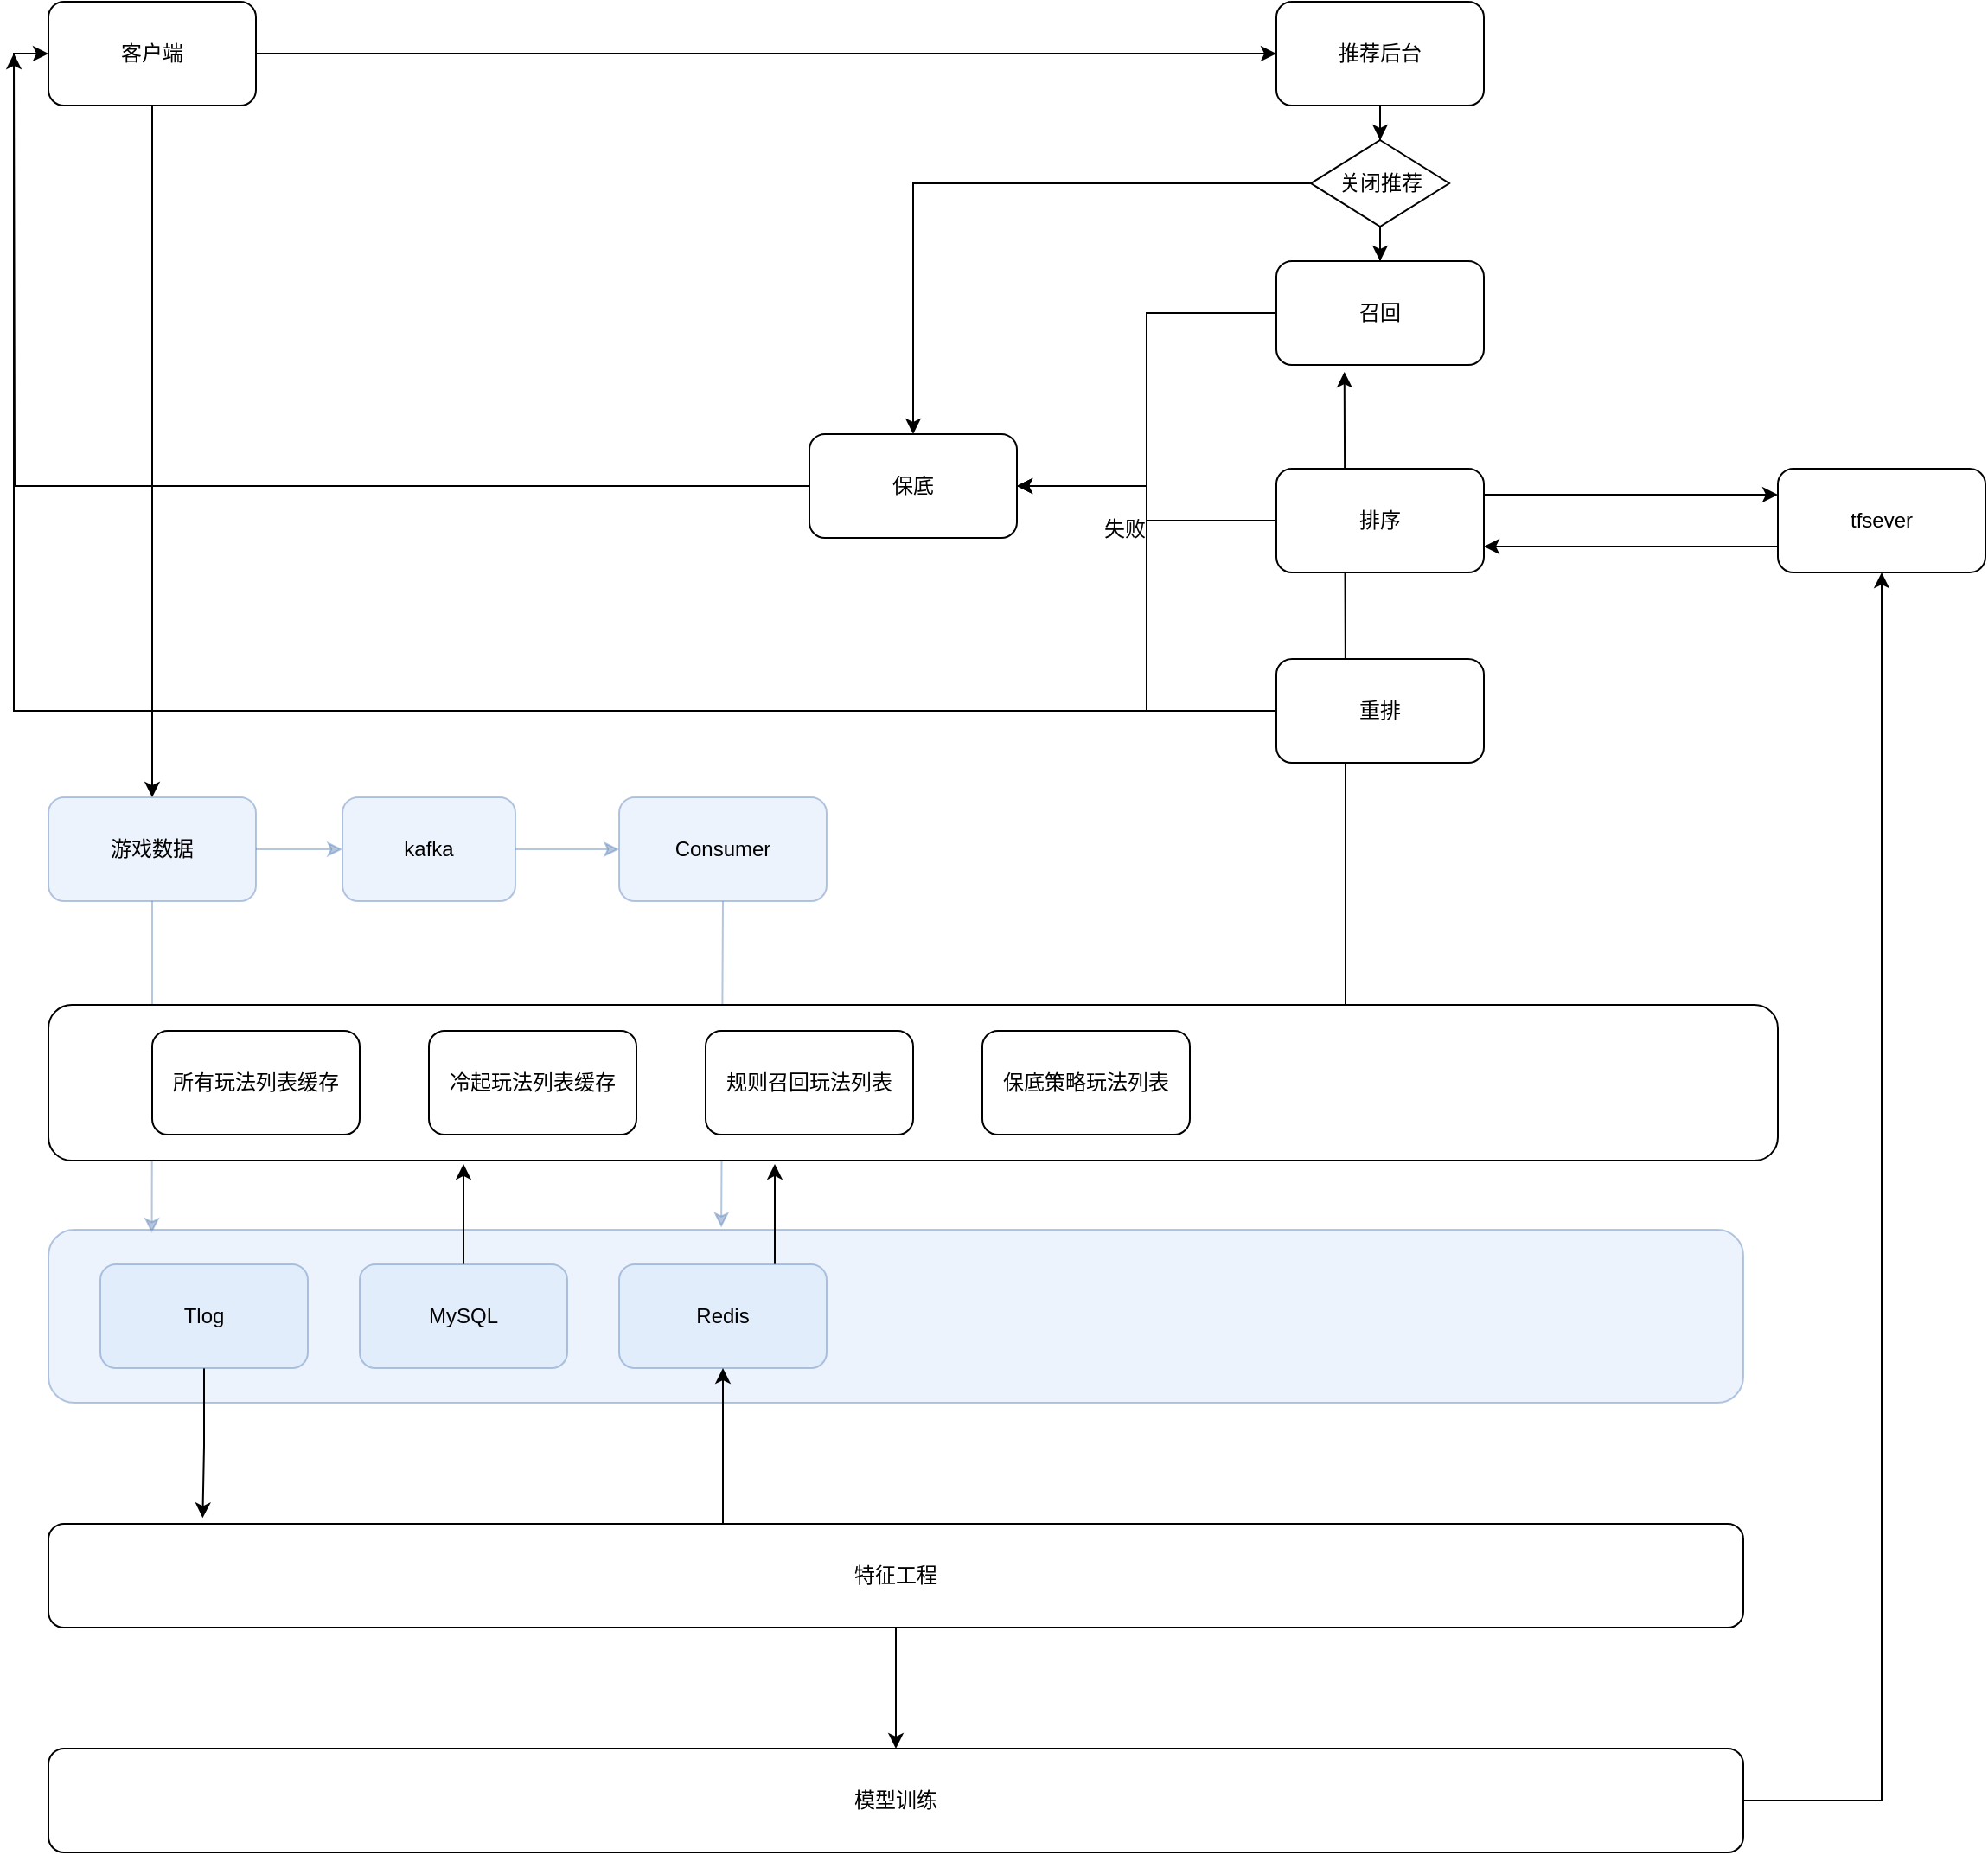 <mxfile version="21.4.0" type="github">
  <diagram name="第 1 页" id="eEIU5UlcsHbvy-gOTFi1">
    <mxGraphModel dx="2526" dy="1180" grid="1" gridSize="10" guides="1" tooltips="1" connect="1" arrows="1" fold="1" page="1" pageScale="1" pageWidth="3300" pageHeight="4681" math="0" shadow="0">
      <root>
        <mxCell id="0" />
        <mxCell id="1" parent="0" />
        <mxCell id="T_C2f5gOBLzj8zOb4brC-58" value="" style="rhombus;whiteSpace=wrap;html=1;" vertex="1" parent="1">
          <mxGeometry x="1290" y="550" width="80" height="50" as="geometry" />
        </mxCell>
        <mxCell id="T_C2f5gOBLzj8zOb4brC-3" style="edgeStyle=orthogonalEdgeStyle;rounded=0;orthogonalLoop=1;jettySize=auto;html=1;entryX=0.5;entryY=0;entryDx=0;entryDy=0;" edge="1" parent="1" source="T_C2f5gOBLzj8zOb4brC-1" target="T_C2f5gOBLzj8zOb4brC-2">
          <mxGeometry relative="1" as="geometry" />
        </mxCell>
        <mxCell id="T_C2f5gOBLzj8zOb4brC-41" style="edgeStyle=orthogonalEdgeStyle;rounded=0;orthogonalLoop=1;jettySize=auto;html=1;exitX=1;exitY=0.5;exitDx=0;exitDy=0;entryX=0;entryY=0.5;entryDx=0;entryDy=0;" edge="1" parent="1" source="T_C2f5gOBLzj8zOb4brC-1" target="T_C2f5gOBLzj8zOb4brC-40">
          <mxGeometry relative="1" as="geometry" />
        </mxCell>
        <mxCell id="T_C2f5gOBLzj8zOb4brC-1" value="客户端" style="rounded=1;whiteSpace=wrap;html=1;" vertex="1" parent="1">
          <mxGeometry x="560" y="470" width="120" height="60" as="geometry" />
        </mxCell>
        <mxCell id="T_C2f5gOBLzj8zOb4brC-10" style="edgeStyle=orthogonalEdgeStyle;rounded=0;orthogonalLoop=1;jettySize=auto;html=1;entryX=0.061;entryY=0.02;entryDx=0;entryDy=0;entryPerimeter=0;opacity=50;fillColor=#dae8fc;strokeColor=#6c8ebf;" edge="1" parent="1" source="T_C2f5gOBLzj8zOb4brC-2" target="T_C2f5gOBLzj8zOb4brC-6">
          <mxGeometry relative="1" as="geometry" />
        </mxCell>
        <mxCell id="T_C2f5gOBLzj8zOb4brC-19" style="edgeStyle=orthogonalEdgeStyle;rounded=0;orthogonalLoop=1;jettySize=auto;html=1;exitX=1;exitY=0.5;exitDx=0;exitDy=0;opacity=50;fillColor=#dae8fc;strokeColor=#6c8ebf;" edge="1" parent="1" source="T_C2f5gOBLzj8zOb4brC-2" target="T_C2f5gOBLzj8zOb4brC-20">
          <mxGeometry relative="1" as="geometry">
            <mxPoint x="760" y="960" as="targetPoint" />
          </mxGeometry>
        </mxCell>
        <mxCell id="T_C2f5gOBLzj8zOb4brC-2" value="游戏数据" style="rounded=1;whiteSpace=wrap;html=1;opacity=50;fillColor=#dae8fc;strokeColor=#6c8ebf;" vertex="1" parent="1">
          <mxGeometry x="560" y="930" width="120" height="60" as="geometry" />
        </mxCell>
        <mxCell id="T_C2f5gOBLzj8zOb4brC-6" value="" style="rounded=1;whiteSpace=wrap;html=1;opacity=50;fillColor=#dae8fc;strokeColor=#6c8ebf;" vertex="1" parent="1">
          <mxGeometry x="560" y="1180" width="980" height="100" as="geometry" />
        </mxCell>
        <mxCell id="T_C2f5gOBLzj8zOb4brC-29" style="edgeStyle=orthogonalEdgeStyle;rounded=0;orthogonalLoop=1;jettySize=auto;html=1;exitX=0.75;exitY=0;exitDx=0;exitDy=0;entryX=0.42;entryY=1.022;entryDx=0;entryDy=0;entryPerimeter=0;" edge="1" parent="1" source="T_C2f5gOBLzj8zOb4brC-7" target="T_C2f5gOBLzj8zOb4brC-27">
          <mxGeometry relative="1" as="geometry" />
        </mxCell>
        <mxCell id="T_C2f5gOBLzj8zOb4brC-7" value="Redis" style="rounded=1;whiteSpace=wrap;html=1;opacity=50;fillColor=#dae8fc;strokeColor=#6c8ebf;" vertex="1" parent="1">
          <mxGeometry x="890" y="1200" width="120" height="60" as="geometry" />
        </mxCell>
        <mxCell id="T_C2f5gOBLzj8zOb4brC-31" style="edgeStyle=orthogonalEdgeStyle;rounded=0;orthogonalLoop=1;jettySize=auto;html=1;exitX=0.5;exitY=1;exitDx=0;exitDy=0;entryX=0.091;entryY=-0.056;entryDx=0;entryDy=0;entryPerimeter=0;" edge="1" parent="1" source="T_C2f5gOBLzj8zOb4brC-8" target="T_C2f5gOBLzj8zOb4brC-30">
          <mxGeometry relative="1" as="geometry" />
        </mxCell>
        <mxCell id="T_C2f5gOBLzj8zOb4brC-8" value="Tlog" style="rounded=1;whiteSpace=wrap;html=1;opacity=50;fillColor=#dae8fc;strokeColor=#6c8ebf;" vertex="1" parent="1">
          <mxGeometry x="590" y="1200" width="120" height="60" as="geometry" />
        </mxCell>
        <mxCell id="T_C2f5gOBLzj8zOb4brC-28" style="edgeStyle=orthogonalEdgeStyle;rounded=0;orthogonalLoop=1;jettySize=auto;html=1;entryX=0.24;entryY=1.022;entryDx=0;entryDy=0;entryPerimeter=0;" edge="1" parent="1" source="T_C2f5gOBLzj8zOb4brC-9" target="T_C2f5gOBLzj8zOb4brC-27">
          <mxGeometry relative="1" as="geometry" />
        </mxCell>
        <mxCell id="T_C2f5gOBLzj8zOb4brC-9" value="MySQL" style="rounded=1;whiteSpace=wrap;html=1;opacity=50;fillColor=#dae8fc;strokeColor=#6c8ebf;" vertex="1" parent="1">
          <mxGeometry x="740" y="1200" width="120" height="60" as="geometry" />
        </mxCell>
        <mxCell id="T_C2f5gOBLzj8zOb4brC-22" style="rounded=0;orthogonalLoop=1;jettySize=auto;html=1;exitX=0.5;exitY=1;exitDx=0;exitDy=0;opacity=50;fillColor=#dae8fc;strokeColor=#6c8ebf;entryX=0.397;entryY=-0.013;entryDx=0;entryDy=0;entryPerimeter=0;" edge="1" parent="1" source="T_C2f5gOBLzj8zOb4brC-24" target="T_C2f5gOBLzj8zOb4brC-6">
          <mxGeometry relative="1" as="geometry">
            <mxPoint x="950" y="1170" as="targetPoint" />
          </mxGeometry>
        </mxCell>
        <mxCell id="T_C2f5gOBLzj8zOb4brC-26" style="edgeStyle=orthogonalEdgeStyle;rounded=0;orthogonalLoop=1;jettySize=auto;html=1;exitX=1;exitY=0.5;exitDx=0;exitDy=0;entryX=0;entryY=0.5;entryDx=0;entryDy=0;opacity=50;fillColor=#dae8fc;strokeColor=#6c8ebf;" edge="1" parent="1" source="T_C2f5gOBLzj8zOb4brC-20" target="T_C2f5gOBLzj8zOb4brC-24">
          <mxGeometry relative="1" as="geometry" />
        </mxCell>
        <mxCell id="T_C2f5gOBLzj8zOb4brC-20" value="kafka" style="rounded=1;whiteSpace=wrap;html=1;opacity=50;fillColor=#dae8fc;strokeColor=#6c8ebf;" vertex="1" parent="1">
          <mxGeometry x="730" y="930" width="100" height="60" as="geometry" />
        </mxCell>
        <mxCell id="T_C2f5gOBLzj8zOb4brC-24" value="Consumer" style="rounded=1;whiteSpace=wrap;html=1;opacity=50;fillColor=#dae8fc;strokeColor=#6c8ebf;" vertex="1" parent="1">
          <mxGeometry x="890" y="930" width="120" height="60" as="geometry" />
        </mxCell>
        <mxCell id="T_C2f5gOBLzj8zOb4brC-33" style="edgeStyle=orthogonalEdgeStyle;rounded=0;orthogonalLoop=1;jettySize=auto;html=1;exitX=0.5;exitY=1;exitDx=0;exitDy=0;entryX=0.5;entryY=0;entryDx=0;entryDy=0;" edge="1" parent="1" source="T_C2f5gOBLzj8zOb4brC-30" target="T_C2f5gOBLzj8zOb4brC-32">
          <mxGeometry relative="1" as="geometry" />
        </mxCell>
        <mxCell id="T_C2f5gOBLzj8zOb4brC-34" style="edgeStyle=orthogonalEdgeStyle;rounded=0;orthogonalLoop=1;jettySize=auto;html=1;exitX=0.5;exitY=0;exitDx=0;exitDy=0;" edge="1" parent="1" source="T_C2f5gOBLzj8zOb4brC-30" target="T_C2f5gOBLzj8zOb4brC-7">
          <mxGeometry relative="1" as="geometry">
            <Array as="points">
              <mxPoint x="950" y="1370" />
            </Array>
          </mxGeometry>
        </mxCell>
        <mxCell id="T_C2f5gOBLzj8zOb4brC-30" value="特征工程" style="rounded=1;whiteSpace=wrap;html=1;" vertex="1" parent="1">
          <mxGeometry x="560" y="1350" width="980" height="60" as="geometry" />
        </mxCell>
        <mxCell id="T_C2f5gOBLzj8zOb4brC-53" style="edgeStyle=orthogonalEdgeStyle;rounded=0;orthogonalLoop=1;jettySize=auto;html=1;exitX=1;exitY=0.5;exitDx=0;exitDy=0;entryX=0.5;entryY=1;entryDx=0;entryDy=0;" edge="1" parent="1" source="T_C2f5gOBLzj8zOb4brC-32" target="T_C2f5gOBLzj8zOb4brC-48">
          <mxGeometry relative="1" as="geometry">
            <mxPoint x="1600" y="810" as="targetPoint" />
          </mxGeometry>
        </mxCell>
        <mxCell id="T_C2f5gOBLzj8zOb4brC-32" value="模型训练" style="rounded=1;whiteSpace=wrap;html=1;" vertex="1" parent="1">
          <mxGeometry x="560" y="1480" width="980" height="60" as="geometry" />
        </mxCell>
        <mxCell id="T_C2f5gOBLzj8zOb4brC-38" value="" style="group" vertex="1" connectable="0" parent="1">
          <mxGeometry x="560" y="1050" width="1000" height="90" as="geometry" />
        </mxCell>
        <mxCell id="T_C2f5gOBLzj8zOb4brC-27" value="" style="rounded=1;whiteSpace=wrap;html=1;" vertex="1" parent="T_C2f5gOBLzj8zOb4brC-38">
          <mxGeometry width="1000" height="90" as="geometry" />
        </mxCell>
        <mxCell id="T_C2f5gOBLzj8zOb4brC-35" value="所有玩法列表缓存" style="rounded=1;whiteSpace=wrap;html=1;" vertex="1" parent="T_C2f5gOBLzj8zOb4brC-38">
          <mxGeometry x="60" y="15" width="120" height="60" as="geometry" />
        </mxCell>
        <mxCell id="T_C2f5gOBLzj8zOb4brC-36" value="冷起玩法列表缓存" style="rounded=1;whiteSpace=wrap;html=1;" vertex="1" parent="T_C2f5gOBLzj8zOb4brC-38">
          <mxGeometry x="220" y="15" width="120" height="60" as="geometry" />
        </mxCell>
        <mxCell id="T_C2f5gOBLzj8zOb4brC-37" value="规则召回玩法列表" style="rounded=1;whiteSpace=wrap;html=1;" vertex="1" parent="T_C2f5gOBLzj8zOb4brC-38">
          <mxGeometry x="380" y="15" width="120" height="60" as="geometry" />
        </mxCell>
        <mxCell id="T_C2f5gOBLzj8zOb4brC-42" value="保底策略玩法列表" style="rounded=1;whiteSpace=wrap;html=1;" vertex="1" parent="T_C2f5gOBLzj8zOb4brC-38">
          <mxGeometry x="540" y="15" width="120" height="60" as="geometry" />
        </mxCell>
        <mxCell id="T_C2f5gOBLzj8zOb4brC-44" style="edgeStyle=orthogonalEdgeStyle;rounded=0;orthogonalLoop=1;jettySize=auto;html=1;entryX=0.5;entryY=0;entryDx=0;entryDy=0;" edge="1" parent="1" source="T_C2f5gOBLzj8zOb4brC-58" target="T_C2f5gOBLzj8zOb4brC-43">
          <mxGeometry relative="1" as="geometry" />
        </mxCell>
        <mxCell id="T_C2f5gOBLzj8zOb4brC-40" value="推荐后台" style="rounded=1;whiteSpace=wrap;html=1;" vertex="1" parent="1">
          <mxGeometry x="1270" y="470" width="120" height="60" as="geometry" />
        </mxCell>
        <mxCell id="T_C2f5gOBLzj8zOb4brC-61" style="edgeStyle=orthogonalEdgeStyle;rounded=0;orthogonalLoop=1;jettySize=auto;html=1;exitX=0;exitY=0.5;exitDx=0;exitDy=0;entryX=1;entryY=0.5;entryDx=0;entryDy=0;" edge="1" parent="1" source="T_C2f5gOBLzj8zOb4brC-43" target="T_C2f5gOBLzj8zOb4brC-54">
          <mxGeometry relative="1" as="geometry" />
        </mxCell>
        <mxCell id="T_C2f5gOBLzj8zOb4brC-43" value="召回" style="rounded=1;whiteSpace=wrap;html=1;" vertex="1" parent="1">
          <mxGeometry x="1270" y="620" width="120" height="60" as="geometry" />
        </mxCell>
        <mxCell id="T_C2f5gOBLzj8zOb4brC-46" style="edgeStyle=orthogonalEdgeStyle;rounded=0;orthogonalLoop=1;jettySize=auto;html=1;exitX=0.75;exitY=0;exitDx=0;exitDy=0;entryX=0.328;entryY=1.067;entryDx=0;entryDy=0;entryPerimeter=0;" edge="1" parent="1" source="T_C2f5gOBLzj8zOb4brC-27" target="T_C2f5gOBLzj8zOb4brC-43">
          <mxGeometry relative="1" as="geometry" />
        </mxCell>
        <mxCell id="T_C2f5gOBLzj8zOb4brC-49" style="edgeStyle=orthogonalEdgeStyle;rounded=0;orthogonalLoop=1;jettySize=auto;html=1;exitX=1;exitY=0.25;exitDx=0;exitDy=0;entryX=0;entryY=0.25;entryDx=0;entryDy=0;" edge="1" parent="1" source="T_C2f5gOBLzj8zOb4brC-47" target="T_C2f5gOBLzj8zOb4brC-48">
          <mxGeometry relative="1" as="geometry" />
        </mxCell>
        <mxCell id="T_C2f5gOBLzj8zOb4brC-62" style="edgeStyle=orthogonalEdgeStyle;rounded=0;orthogonalLoop=1;jettySize=auto;html=1;exitX=0;exitY=0.5;exitDx=0;exitDy=0;entryX=1;entryY=0.5;entryDx=0;entryDy=0;" edge="1" parent="1" source="T_C2f5gOBLzj8zOb4brC-47" target="T_C2f5gOBLzj8zOb4brC-54">
          <mxGeometry relative="1" as="geometry" />
        </mxCell>
        <mxCell id="T_C2f5gOBLzj8zOb4brC-47" value="排序" style="rounded=1;whiteSpace=wrap;html=1;" vertex="1" parent="1">
          <mxGeometry x="1270" y="740" width="120" height="60" as="geometry" />
        </mxCell>
        <mxCell id="T_C2f5gOBLzj8zOb4brC-50" style="edgeStyle=orthogonalEdgeStyle;rounded=0;orthogonalLoop=1;jettySize=auto;html=1;exitX=0;exitY=0.75;exitDx=0;exitDy=0;entryX=1;entryY=0.75;entryDx=0;entryDy=0;" edge="1" parent="1" source="T_C2f5gOBLzj8zOb4brC-48" target="T_C2f5gOBLzj8zOb4brC-47">
          <mxGeometry relative="1" as="geometry" />
        </mxCell>
        <mxCell id="T_C2f5gOBLzj8zOb4brC-48" value="tfsever" style="rounded=1;whiteSpace=wrap;html=1;" vertex="1" parent="1">
          <mxGeometry x="1560" y="740" width="120" height="60" as="geometry" />
        </mxCell>
        <mxCell id="T_C2f5gOBLzj8zOb4brC-52" style="edgeStyle=orthogonalEdgeStyle;rounded=0;orthogonalLoop=1;jettySize=auto;html=1;entryX=0;entryY=0.5;entryDx=0;entryDy=0;" edge="1" parent="1" source="T_C2f5gOBLzj8zOb4brC-51" target="T_C2f5gOBLzj8zOb4brC-1">
          <mxGeometry relative="1" as="geometry" />
        </mxCell>
        <mxCell id="T_C2f5gOBLzj8zOb4brC-63" style="edgeStyle=orthogonalEdgeStyle;rounded=0;orthogonalLoop=1;jettySize=auto;html=1;entryX=1;entryY=0.5;entryDx=0;entryDy=0;" edge="1" parent="1" source="T_C2f5gOBLzj8zOb4brC-51" target="T_C2f5gOBLzj8zOb4brC-54">
          <mxGeometry relative="1" as="geometry" />
        </mxCell>
        <mxCell id="T_C2f5gOBLzj8zOb4brC-51" value="重排" style="rounded=1;whiteSpace=wrap;html=1;" vertex="1" parent="1">
          <mxGeometry x="1270" y="850" width="120" height="60" as="geometry" />
        </mxCell>
        <mxCell id="T_C2f5gOBLzj8zOb4brC-57" style="edgeStyle=orthogonalEdgeStyle;rounded=0;orthogonalLoop=1;jettySize=auto;html=1;" edge="1" parent="1" source="T_C2f5gOBLzj8zOb4brC-54">
          <mxGeometry relative="1" as="geometry">
            <mxPoint x="540" y="500" as="targetPoint" />
          </mxGeometry>
        </mxCell>
        <mxCell id="T_C2f5gOBLzj8zOb4brC-54" value="保底" style="rounded=1;whiteSpace=wrap;html=1;" vertex="1" parent="1">
          <mxGeometry x="1000" y="720" width="120" height="60" as="geometry" />
        </mxCell>
        <mxCell id="T_C2f5gOBLzj8zOb4brC-56" value="关闭推荐" style="text;html=1;align=center;verticalAlign=middle;resizable=0;points=[];autosize=1;strokeColor=none;fillColor=none;" vertex="1" parent="1">
          <mxGeometry x="1290" y="560" width="80" height="30" as="geometry" />
        </mxCell>
        <mxCell id="T_C2f5gOBLzj8zOb4brC-59" value="" style="edgeStyle=orthogonalEdgeStyle;rounded=0;orthogonalLoop=1;jettySize=auto;html=1;entryX=0.5;entryY=0;entryDx=0;entryDy=0;" edge="1" parent="1" source="T_C2f5gOBLzj8zOb4brC-40" target="T_C2f5gOBLzj8zOb4brC-58">
          <mxGeometry relative="1" as="geometry">
            <mxPoint x="1330" y="530" as="sourcePoint" />
            <mxPoint x="1330" y="620" as="targetPoint" />
          </mxGeometry>
        </mxCell>
        <mxCell id="T_C2f5gOBLzj8zOb4brC-60" style="edgeStyle=orthogonalEdgeStyle;rounded=0;orthogonalLoop=1;jettySize=auto;html=1;exitX=0;exitY=0.5;exitDx=0;exitDy=0;entryX=0.5;entryY=0;entryDx=0;entryDy=0;" edge="1" parent="1" source="T_C2f5gOBLzj8zOb4brC-58" target="T_C2f5gOBLzj8zOb4brC-54">
          <mxGeometry relative="1" as="geometry" />
        </mxCell>
        <mxCell id="T_C2f5gOBLzj8zOb4brC-65" value="失败" style="text;html=1;align=center;verticalAlign=middle;resizable=0;points=[];autosize=1;strokeColor=none;fillColor=none;" vertex="1" parent="1">
          <mxGeometry x="1157" y="760" width="50" height="30" as="geometry" />
        </mxCell>
      </root>
    </mxGraphModel>
  </diagram>
</mxfile>
